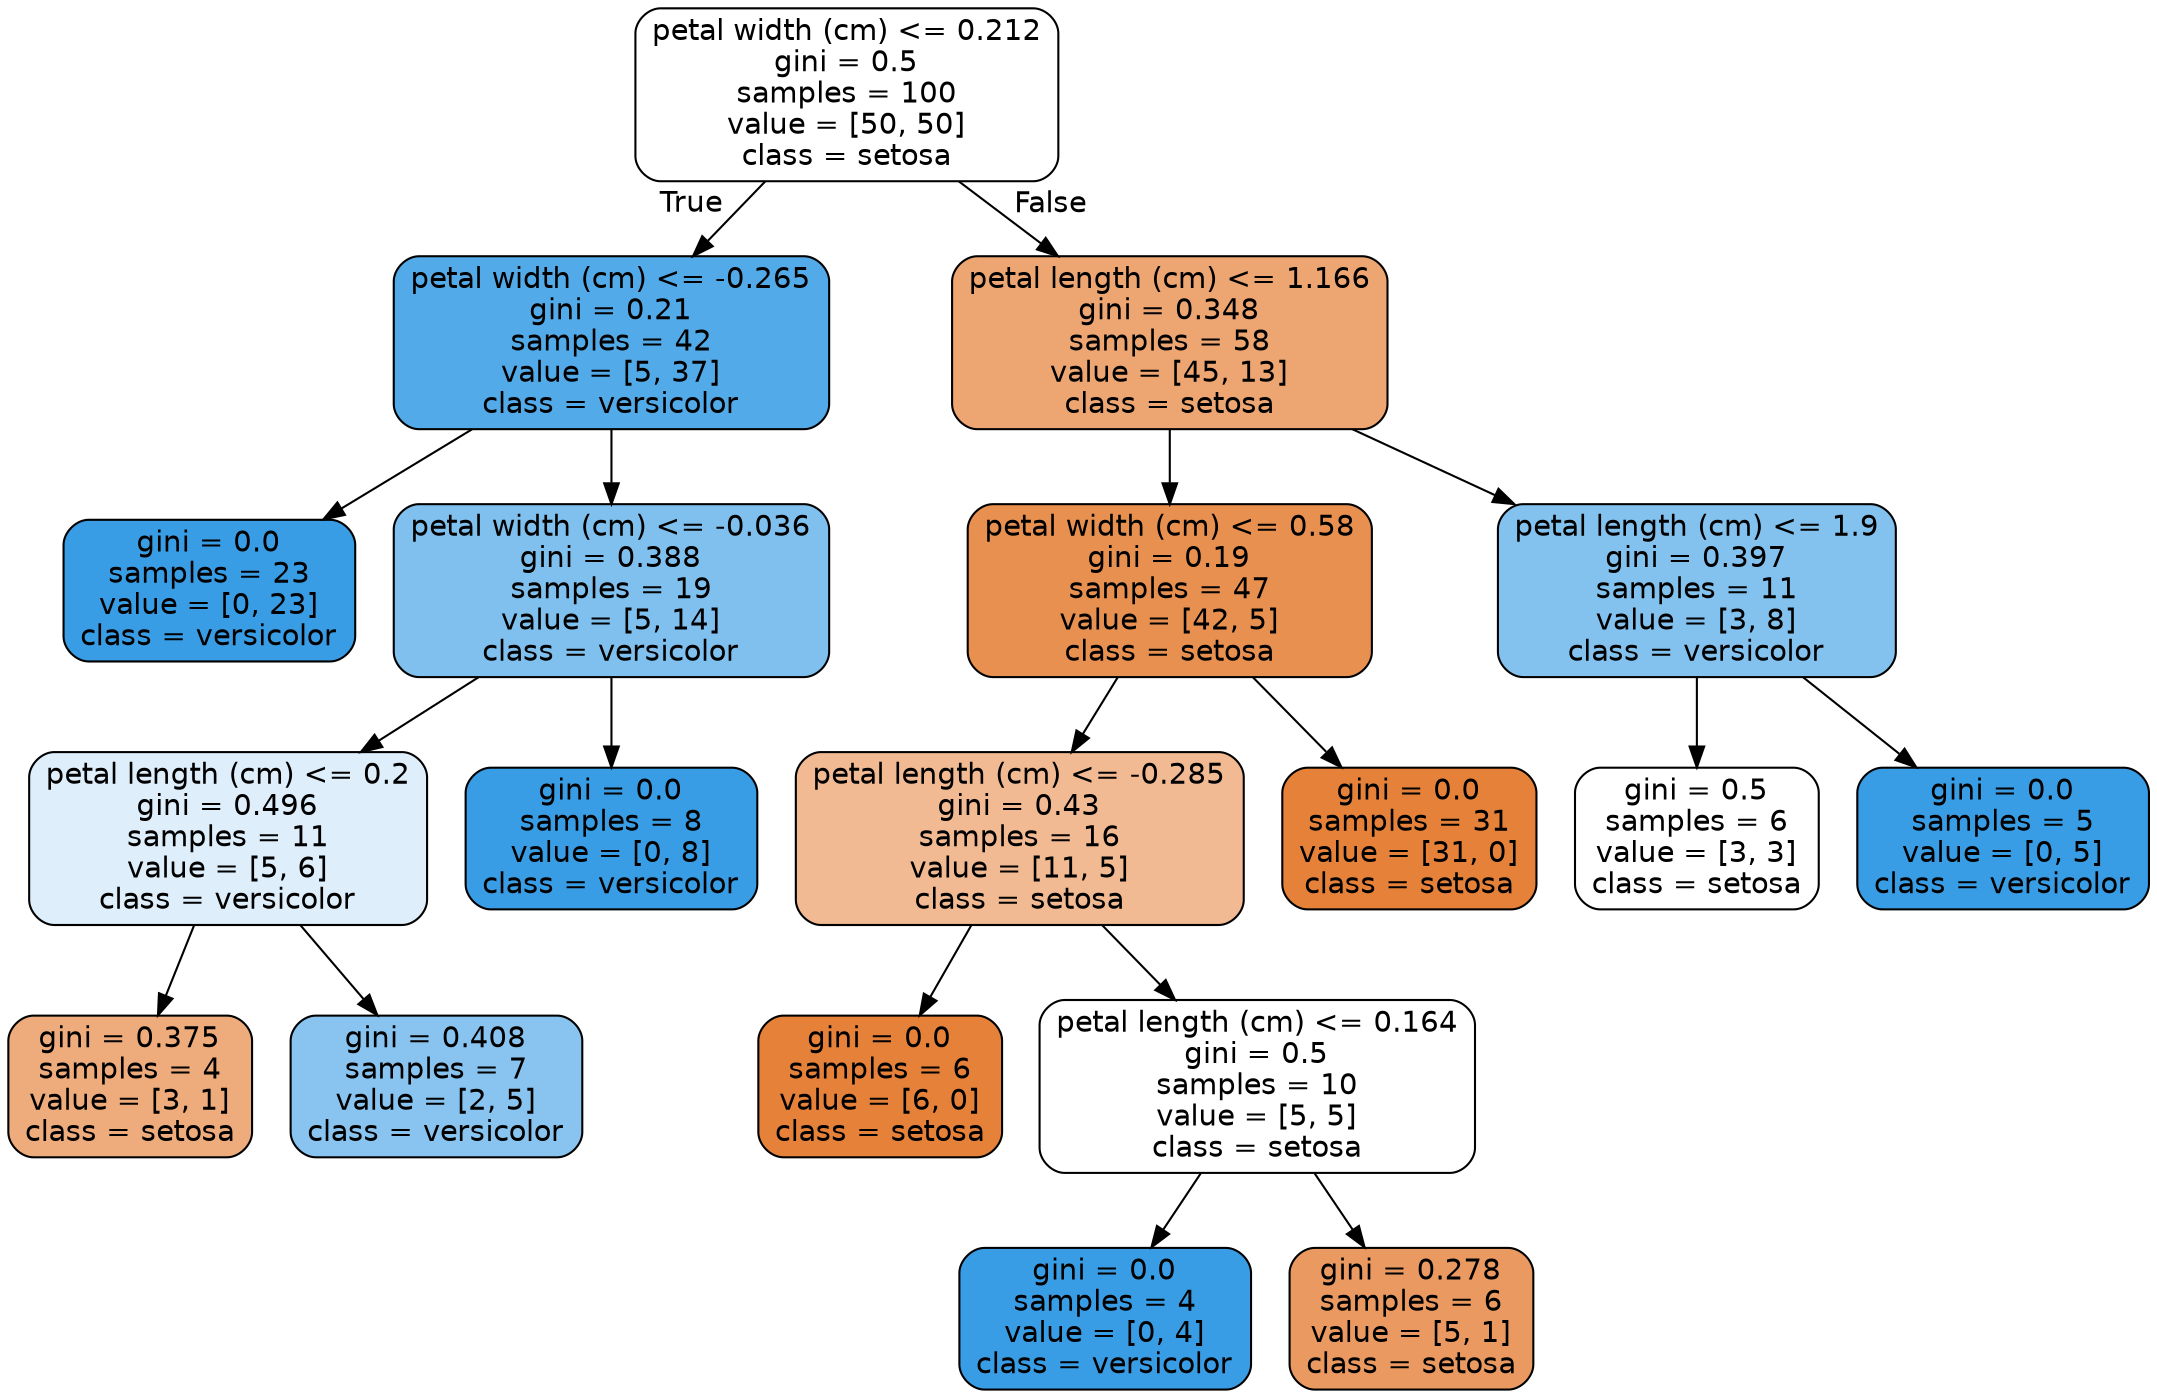 digraph Tree {
node [shape=box, style="filled, rounded", color="black", fontname=helvetica] ;
edge [fontname=helvetica] ;
0 [label="petal width (cm) <= 0.212\ngini = 0.5\nsamples = 100\nvalue = [50, 50]\nclass = setosa", fillcolor="#e5813900"] ;
1 [label="petal width (cm) <= -0.265\ngini = 0.21\nsamples = 42\nvalue = [5, 37]\nclass = versicolor", fillcolor="#399de5dd"] ;
0 -> 1 [labeldistance=2.5, labelangle=45, headlabel="True"] ;
2 [label="gini = 0.0\nsamples = 23\nvalue = [0, 23]\nclass = versicolor", fillcolor="#399de5ff"] ;
1 -> 2 ;
3 [label="petal width (cm) <= -0.036\ngini = 0.388\nsamples = 19\nvalue = [5, 14]\nclass = versicolor", fillcolor="#399de5a4"] ;
1 -> 3 ;
4 [label="petal length (cm) <= 0.2\ngini = 0.496\nsamples = 11\nvalue = [5, 6]\nclass = versicolor", fillcolor="#399de52a"] ;
3 -> 4 ;
5 [label="gini = 0.375\nsamples = 4\nvalue = [3, 1]\nclass = setosa", fillcolor="#e58139aa"] ;
4 -> 5 ;
6 [label="gini = 0.408\nsamples = 7\nvalue = [2, 5]\nclass = versicolor", fillcolor="#399de599"] ;
4 -> 6 ;
7 [label="gini = 0.0\nsamples = 8\nvalue = [0, 8]\nclass = versicolor", fillcolor="#399de5ff"] ;
3 -> 7 ;
8 [label="petal length (cm) <= 1.166\ngini = 0.348\nsamples = 58\nvalue = [45, 13]\nclass = setosa", fillcolor="#e58139b5"] ;
0 -> 8 [labeldistance=2.5, labelangle=-45, headlabel="False"] ;
9 [label="petal width (cm) <= 0.58\ngini = 0.19\nsamples = 47\nvalue = [42, 5]\nclass = setosa", fillcolor="#e58139e1"] ;
8 -> 9 ;
10 [label="petal length (cm) <= -0.285\ngini = 0.43\nsamples = 16\nvalue = [11, 5]\nclass = setosa", fillcolor="#e581398b"] ;
9 -> 10 ;
11 [label="gini = 0.0\nsamples = 6\nvalue = [6, 0]\nclass = setosa", fillcolor="#e58139ff"] ;
10 -> 11 ;
12 [label="petal length (cm) <= 0.164\ngini = 0.5\nsamples = 10\nvalue = [5, 5]\nclass = setosa", fillcolor="#e5813900"] ;
10 -> 12 ;
13 [label="gini = 0.0\nsamples = 4\nvalue = [0, 4]\nclass = versicolor", fillcolor="#399de5ff"] ;
12 -> 13 ;
14 [label="gini = 0.278\nsamples = 6\nvalue = [5, 1]\nclass = setosa", fillcolor="#e58139cc"] ;
12 -> 14 ;
15 [label="gini = 0.0\nsamples = 31\nvalue = [31, 0]\nclass = setosa", fillcolor="#e58139ff"] ;
9 -> 15 ;
16 [label="petal length (cm) <= 1.9\ngini = 0.397\nsamples = 11\nvalue = [3, 8]\nclass = versicolor", fillcolor="#399de59f"] ;
8 -> 16 ;
17 [label="gini = 0.5\nsamples = 6\nvalue = [3, 3]\nclass = setosa", fillcolor="#e5813900"] ;
16 -> 17 ;
18 [label="gini = 0.0\nsamples = 5\nvalue = [0, 5]\nclass = versicolor", fillcolor="#399de5ff"] ;
16 -> 18 ;
}